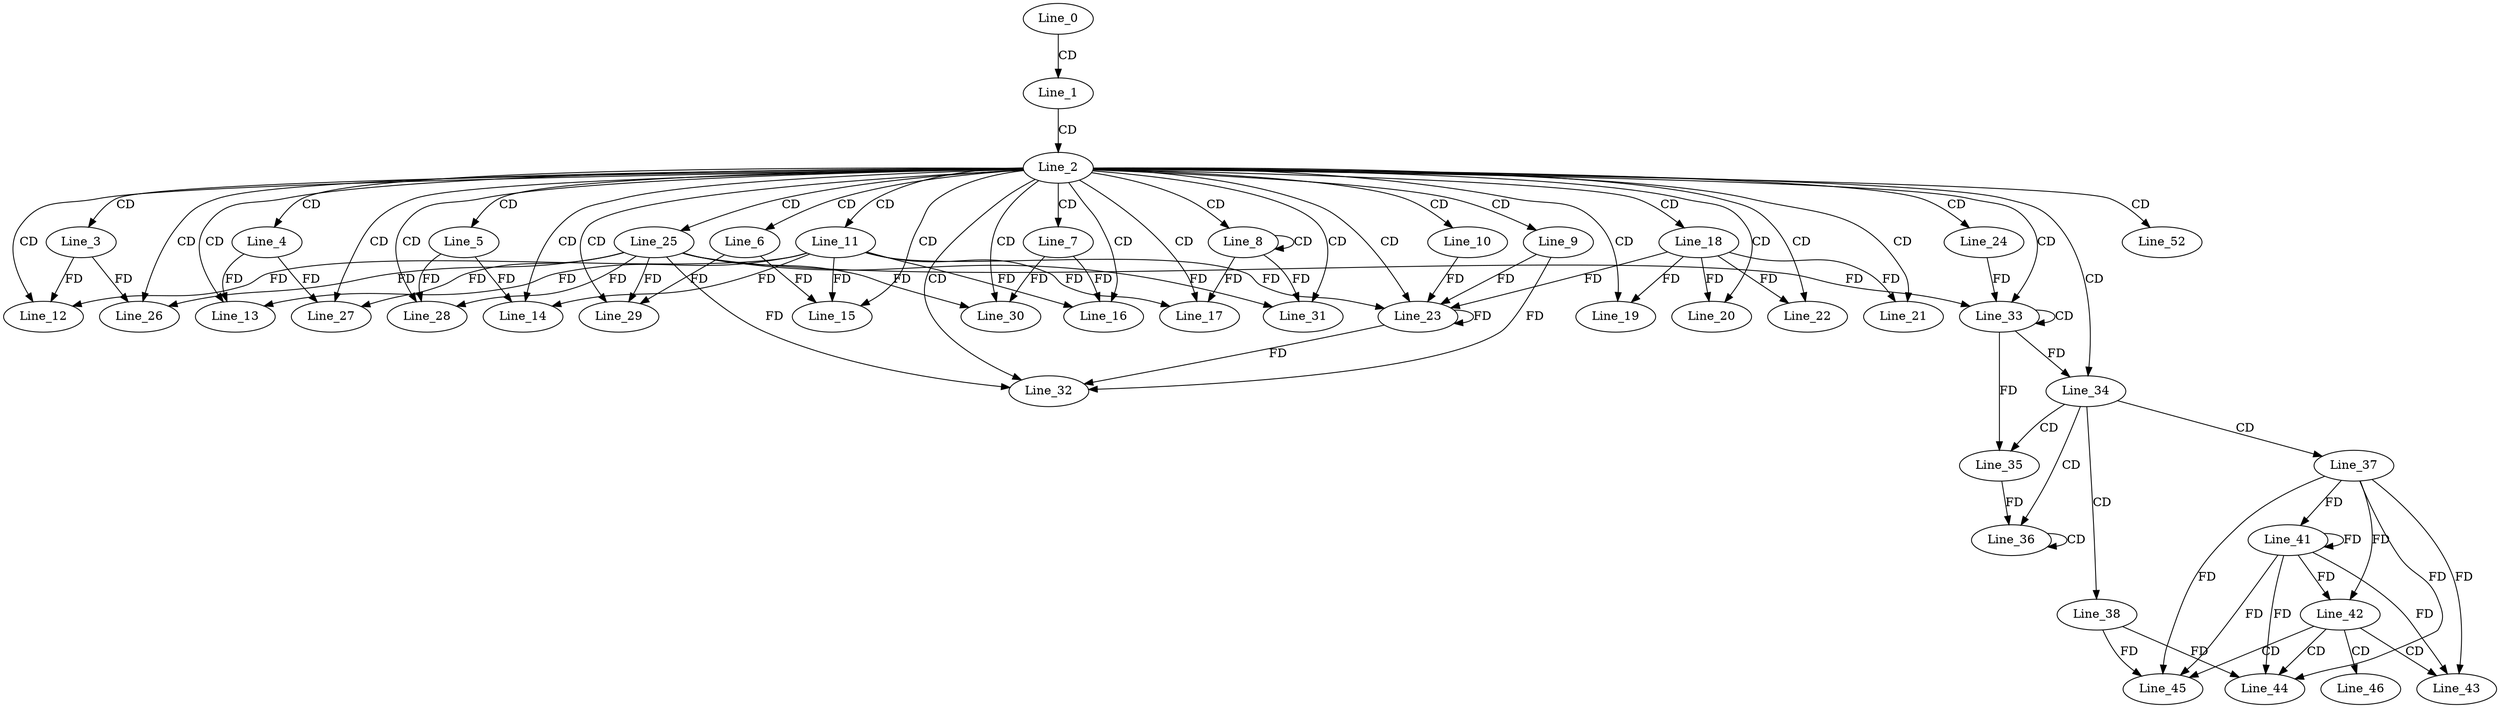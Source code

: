 digraph G {
  Line_0;
  Line_1;
  Line_2;
  Line_3;
  Line_4;
  Line_5;
  Line_6;
  Line_7;
  Line_8;
  Line_8;
  Line_9;
  Line_10;
  Line_11;
  Line_12;
  Line_13;
  Line_14;
  Line_15;
  Line_16;
  Line_17;
  Line_18;
  Line_19;
  Line_20;
  Line_21;
  Line_22;
  Line_23;
  Line_23;
  Line_24;
  Line_25;
  Line_25;
  Line_26;
  Line_27;
  Line_28;
  Line_29;
  Line_30;
  Line_31;
  Line_32;
  Line_33;
  Line_33;
  Line_34;
  Line_34;
  Line_35;
  Line_35;
  Line_36;
  Line_36;
  Line_37;
  Line_38;
  Line_41;
  Line_42;
  Line_43;
  Line_43;
  Line_44;
  Line_44;
  Line_45;
  Line_45;
  Line_46;
  Line_52;
  Line_0 -> Line_1 [ label="CD" ];
  Line_1 -> Line_2 [ label="CD" ];
  Line_2 -> Line_3 [ label="CD" ];
  Line_2 -> Line_4 [ label="CD" ];
  Line_2 -> Line_5 [ label="CD" ];
  Line_2 -> Line_6 [ label="CD" ];
  Line_2 -> Line_7 [ label="CD" ];
  Line_2 -> Line_8 [ label="CD" ];
  Line_8 -> Line_8 [ label="CD" ];
  Line_2 -> Line_9 [ label="CD" ];
  Line_2 -> Line_10 [ label="CD" ];
  Line_2 -> Line_11 [ label="CD" ];
  Line_2 -> Line_12 [ label="CD" ];
  Line_11 -> Line_12 [ label="FD" ];
  Line_3 -> Line_12 [ label="FD" ];
  Line_2 -> Line_13 [ label="CD" ];
  Line_11 -> Line_13 [ label="FD" ];
  Line_4 -> Line_13 [ label="FD" ];
  Line_2 -> Line_14 [ label="CD" ];
  Line_11 -> Line_14 [ label="FD" ];
  Line_5 -> Line_14 [ label="FD" ];
  Line_2 -> Line_15 [ label="CD" ];
  Line_11 -> Line_15 [ label="FD" ];
  Line_6 -> Line_15 [ label="FD" ];
  Line_2 -> Line_16 [ label="CD" ];
  Line_11 -> Line_16 [ label="FD" ];
  Line_7 -> Line_16 [ label="FD" ];
  Line_2 -> Line_17 [ label="CD" ];
  Line_11 -> Line_17 [ label="FD" ];
  Line_8 -> Line_17 [ label="FD" ];
  Line_2 -> Line_18 [ label="CD" ];
  Line_2 -> Line_19 [ label="CD" ];
  Line_18 -> Line_19 [ label="FD" ];
  Line_2 -> Line_20 [ label="CD" ];
  Line_18 -> Line_20 [ label="FD" ];
  Line_2 -> Line_21 [ label="CD" ];
  Line_18 -> Line_21 [ label="FD" ];
  Line_2 -> Line_22 [ label="CD" ];
  Line_18 -> Line_22 [ label="FD" ];
  Line_2 -> Line_23 [ label="CD" ];
  Line_9 -> Line_23 [ label="FD" ];
  Line_23 -> Line_23 [ label="FD" ];
  Line_11 -> Line_23 [ label="FD" ];
  Line_18 -> Line_23 [ label="FD" ];
  Line_10 -> Line_23 [ label="FD" ];
  Line_2 -> Line_24 [ label="CD" ];
  Line_2 -> Line_25 [ label="CD" ];
  Line_2 -> Line_26 [ label="CD" ];
  Line_25 -> Line_26 [ label="FD" ];
  Line_3 -> Line_26 [ label="FD" ];
  Line_2 -> Line_27 [ label="CD" ];
  Line_25 -> Line_27 [ label="FD" ];
  Line_4 -> Line_27 [ label="FD" ];
  Line_2 -> Line_28 [ label="CD" ];
  Line_25 -> Line_28 [ label="FD" ];
  Line_5 -> Line_28 [ label="FD" ];
  Line_2 -> Line_29 [ label="CD" ];
  Line_25 -> Line_29 [ label="FD" ];
  Line_6 -> Line_29 [ label="FD" ];
  Line_2 -> Line_30 [ label="CD" ];
  Line_25 -> Line_30 [ label="FD" ];
  Line_7 -> Line_30 [ label="FD" ];
  Line_2 -> Line_31 [ label="CD" ];
  Line_25 -> Line_31 [ label="FD" ];
  Line_8 -> Line_31 [ label="FD" ];
  Line_2 -> Line_32 [ label="CD" ];
  Line_25 -> Line_32 [ label="FD" ];
  Line_9 -> Line_32 [ label="FD" ];
  Line_23 -> Line_32 [ label="FD" ];
  Line_2 -> Line_33 [ label="CD" ];
  Line_33 -> Line_33 [ label="CD" ];
  Line_24 -> Line_33 [ label="FD" ];
  Line_25 -> Line_33 [ label="FD" ];
  Line_2 -> Line_34 [ label="CD" ];
  Line_33 -> Line_34 [ label="FD" ];
  Line_34 -> Line_35 [ label="CD" ];
  Line_33 -> Line_35 [ label="FD" ];
  Line_34 -> Line_36 [ label="CD" ];
  Line_36 -> Line_36 [ label="CD" ];
  Line_35 -> Line_36 [ label="FD" ];
  Line_34 -> Line_37 [ label="CD" ];
  Line_34 -> Line_38 [ label="CD" ];
  Line_37 -> Line_41 [ label="FD" ];
  Line_41 -> Line_41 [ label="FD" ];
  Line_37 -> Line_42 [ label="FD" ];
  Line_41 -> Line_42 [ label="FD" ];
  Line_42 -> Line_43 [ label="CD" ];
  Line_37 -> Line_43 [ label="FD" ];
  Line_41 -> Line_43 [ label="FD" ];
  Line_42 -> Line_44 [ label="CD" ];
  Line_38 -> Line_44 [ label="FD" ];
  Line_37 -> Line_44 [ label="FD" ];
  Line_41 -> Line_44 [ label="FD" ];
  Line_42 -> Line_45 [ label="CD" ];
  Line_38 -> Line_45 [ label="FD" ];
  Line_37 -> Line_45 [ label="FD" ];
  Line_41 -> Line_45 [ label="FD" ];
  Line_42 -> Line_46 [ label="CD" ];
  Line_2 -> Line_52 [ label="CD" ];
}
